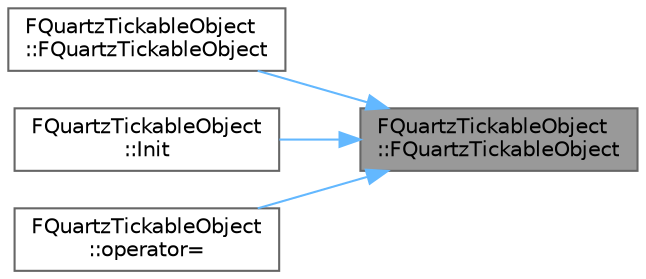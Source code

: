 digraph "FQuartzTickableObject::FQuartzTickableObject"
{
 // INTERACTIVE_SVG=YES
 // LATEX_PDF_SIZE
  bgcolor="transparent";
  edge [fontname=Helvetica,fontsize=10,labelfontname=Helvetica,labelfontsize=10];
  node [fontname=Helvetica,fontsize=10,shape=box,height=0.2,width=0.4];
  rankdir="RL";
  Node1 [id="Node000001",label="FQuartzTickableObject\l::FQuartzTickableObject",height=0.2,width=0.4,color="gray40", fillcolor="grey60", style="filled", fontcolor="black",tooltip=" "];
  Node1 -> Node2 [id="edge1_Node000001_Node000002",dir="back",color="steelblue1",style="solid",tooltip=" "];
  Node2 [id="Node000002",label="FQuartzTickableObject\l::FQuartzTickableObject",height=0.2,width=0.4,color="grey40", fillcolor="white", style="filled",URL="$db/d27/classFQuartzTickableObject.html#ad597a3521def5b8c6931e860411b25cb",tooltip=" "];
  Node1 -> Node3 [id="edge2_Node000001_Node000003",dir="back",color="steelblue1",style="solid",tooltip=" "];
  Node3 [id="Node000003",label="FQuartzTickableObject\l::Init",height=0.2,width=0.4,color="grey40", fillcolor="white", style="filled",URL="$db/d27/classFQuartzTickableObject.html#a3f3655f02b0dcc1dbb5a0b9e9b297fd4",tooltip=" "];
  Node1 -> Node4 [id="edge3_Node000001_Node000004",dir="back",color="steelblue1",style="solid",tooltip=" "];
  Node4 [id="Node000004",label="FQuartzTickableObject\l::operator=",height=0.2,width=0.4,color="grey40", fillcolor="white", style="filled",URL="$db/d27/classFQuartzTickableObject.html#a1e505bbfac012e012c102f26fe812aaa",tooltip=" "];
}
